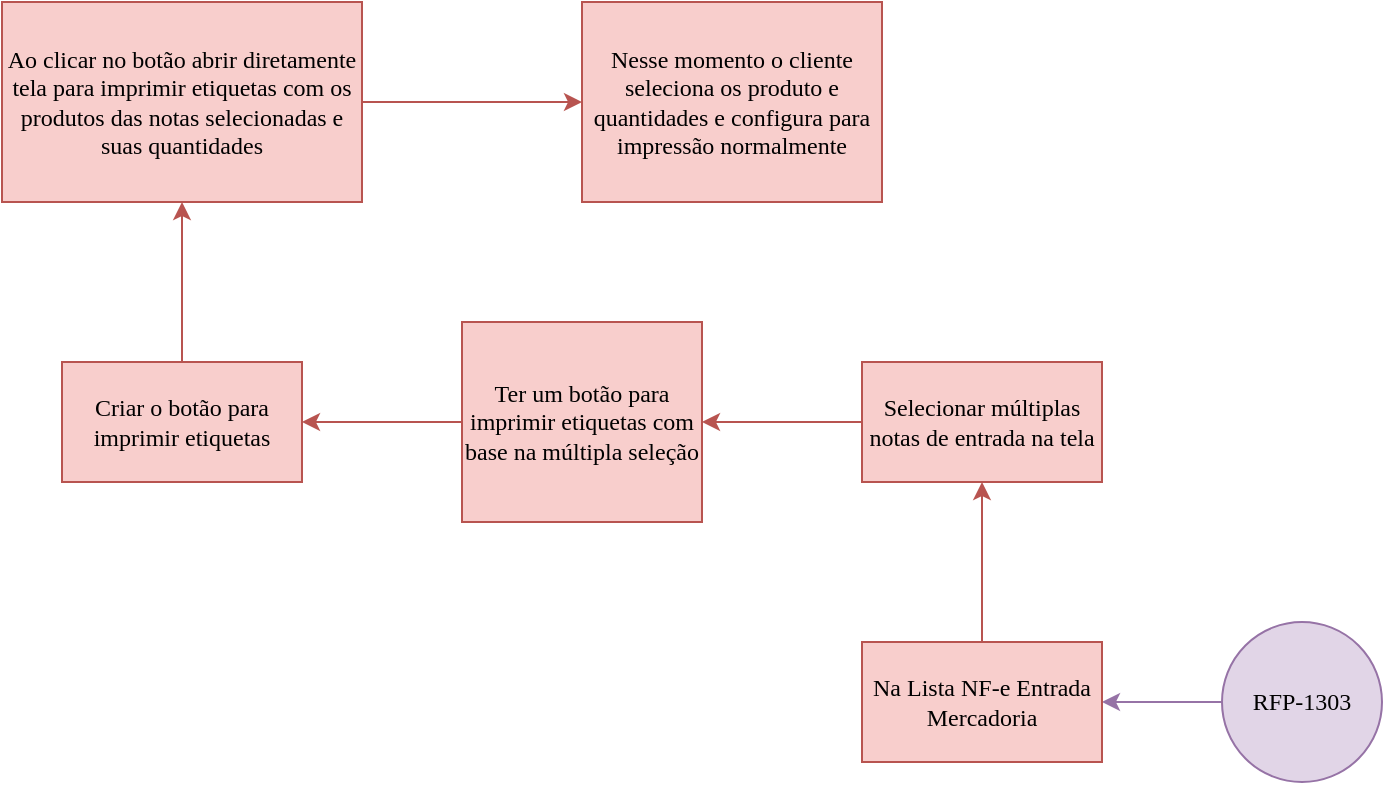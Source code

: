 <mxfile version="22.1.16" type="github">
  <diagram id="6a731a19-8d31-9384-78a2-239565b7b9f0" name="Page-1">
    <mxGraphModel dx="1509" dy="794" grid="1" gridSize="10" guides="1" tooltips="1" connect="1" arrows="1" fold="1" page="1" pageScale="1" pageWidth="1169" pageHeight="827" background="none" math="0" shadow="0">
      <root>
        <mxCell id="0" />
        <mxCell id="1" parent="0" />
        <mxCell id="7GzyAjLSn7zoueKpB1x2-1549" value="" style="edgeStyle=orthogonalEdgeStyle;rounded=0;orthogonalLoop=1;jettySize=auto;html=1;fontSize=12;fontFamily=Lucida Console;fillColor=#e1d5e7;strokeColor=#9673a6;" parent="1" source="7GzyAjLSn7zoueKpB1x2-1543" target="7GzyAjLSn7zoueKpB1x2-1548" edge="1">
          <mxGeometry relative="1" as="geometry" />
        </mxCell>
        <mxCell id="7GzyAjLSn7zoueKpB1x2-1543" value="RFP-1303" style="ellipse;whiteSpace=wrap;html=1;aspect=fixed;fontFamily=Lucida Console;fillColor=#e1d5e7;strokeColor=#9673a6;" parent="1" vertex="1">
          <mxGeometry x="640" y="430" width="80" height="80" as="geometry" />
        </mxCell>
        <mxCell id="7GzyAjLSn7zoueKpB1x2-1551" value="" style="edgeStyle=orthogonalEdgeStyle;rounded=0;orthogonalLoop=1;jettySize=auto;html=1;fillColor=#f8cecc;strokeColor=#b85450;" parent="1" source="7GzyAjLSn7zoueKpB1x2-1548" target="7GzyAjLSn7zoueKpB1x2-1550" edge="1">
          <mxGeometry relative="1" as="geometry" />
        </mxCell>
        <mxCell id="7GzyAjLSn7zoueKpB1x2-1548" value="Na Lista NF-e Entrada Mercadoria" style="whiteSpace=wrap;html=1;fontFamily=Lucida Console;fillColor=#f8cecc;strokeColor=#b85450;" parent="1" vertex="1">
          <mxGeometry x="460" y="440" width="120" height="60" as="geometry" />
        </mxCell>
        <mxCell id="7GzyAjLSn7zoueKpB1x2-1553" value="" style="edgeStyle=orthogonalEdgeStyle;rounded=0;orthogonalLoop=1;jettySize=auto;html=1;fillColor=#f8cecc;strokeColor=#b85450;" parent="1" source="7GzyAjLSn7zoueKpB1x2-1550" target="7GzyAjLSn7zoueKpB1x2-1552" edge="1">
          <mxGeometry relative="1" as="geometry" />
        </mxCell>
        <mxCell id="7GzyAjLSn7zoueKpB1x2-1550" value="Selecionar múltiplas notas de entrada na tela" style="whiteSpace=wrap;html=1;fontFamily=Lucida Console;fillColor=#f8cecc;strokeColor=#b85450;" parent="1" vertex="1">
          <mxGeometry x="460" y="300" width="120" height="60" as="geometry" />
        </mxCell>
        <mxCell id="7GzyAjLSn7zoueKpB1x2-1555" value="" style="edgeStyle=orthogonalEdgeStyle;rounded=0;orthogonalLoop=1;jettySize=auto;html=1;fillColor=#f8cecc;strokeColor=#b85450;" parent="1" source="7GzyAjLSn7zoueKpB1x2-1552" target="7GzyAjLSn7zoueKpB1x2-1554" edge="1">
          <mxGeometry relative="1" as="geometry" />
        </mxCell>
        <mxCell id="7GzyAjLSn7zoueKpB1x2-1552" value="Ter um botão para imprimir etiquetas com base na múltipla seleção" style="whiteSpace=wrap;html=1;fontFamily=Lucida Console;fillColor=#f8cecc;strokeColor=#b85450;" parent="1" vertex="1">
          <mxGeometry x="260" y="280" width="120" height="100" as="geometry" />
        </mxCell>
        <mxCell id="7GzyAjLSn7zoueKpB1x2-1557" value="" style="edgeStyle=orthogonalEdgeStyle;rounded=0;orthogonalLoop=1;jettySize=auto;html=1;fillColor=#f8cecc;strokeColor=#b85450;" parent="1" source="7GzyAjLSn7zoueKpB1x2-1554" target="7GzyAjLSn7zoueKpB1x2-1556" edge="1">
          <mxGeometry relative="1" as="geometry" />
        </mxCell>
        <mxCell id="7GzyAjLSn7zoueKpB1x2-1554" value="Criar o botão para imprimir etiquetas" style="whiteSpace=wrap;html=1;fillColor=#f8cecc;strokeColor=#b85450;fontFamily=Lucida Console;" parent="1" vertex="1">
          <mxGeometry x="60" y="300" width="120" height="60" as="geometry" />
        </mxCell>
        <mxCell id="0DlAYWkzL25evRpDwO27-2" value="" style="edgeStyle=orthogonalEdgeStyle;rounded=0;orthogonalLoop=1;jettySize=auto;html=1;fillColor=#f8cecc;strokeColor=#b85450;" edge="1" parent="1" source="7GzyAjLSn7zoueKpB1x2-1556" target="0DlAYWkzL25evRpDwO27-1">
          <mxGeometry relative="1" as="geometry">
            <Array as="points">
              <mxPoint x="250" y="170" />
              <mxPoint x="250" y="170" />
            </Array>
          </mxGeometry>
        </mxCell>
        <mxCell id="7GzyAjLSn7zoueKpB1x2-1556" value="Ao clicar no botão abrir diretamente tela para imprimir etiquetas com os produtos das notas selecionadas e suas quantidades" style="whiteSpace=wrap;html=1;labelBackgroundColor=none;labelBorderColor=none;fontFamily=Lucida Console;fillColor=#f8cecc;strokeColor=#b85450;" parent="1" vertex="1">
          <mxGeometry x="30" y="120" width="180" height="100" as="geometry" />
        </mxCell>
        <mxCell id="0DlAYWkzL25evRpDwO27-1" value="Nesse momento o cliente seleciona os produto e quantidades e configura para impressão normalmente" style="whiteSpace=wrap;html=1;fontFamily=Lucida Console;fillColor=#f8cecc;strokeColor=#b85450;labelBackgroundColor=none;labelBorderColor=none;" vertex="1" parent="1">
          <mxGeometry x="320" y="120" width="150" height="100" as="geometry" />
        </mxCell>
      </root>
    </mxGraphModel>
  </diagram>
</mxfile>
